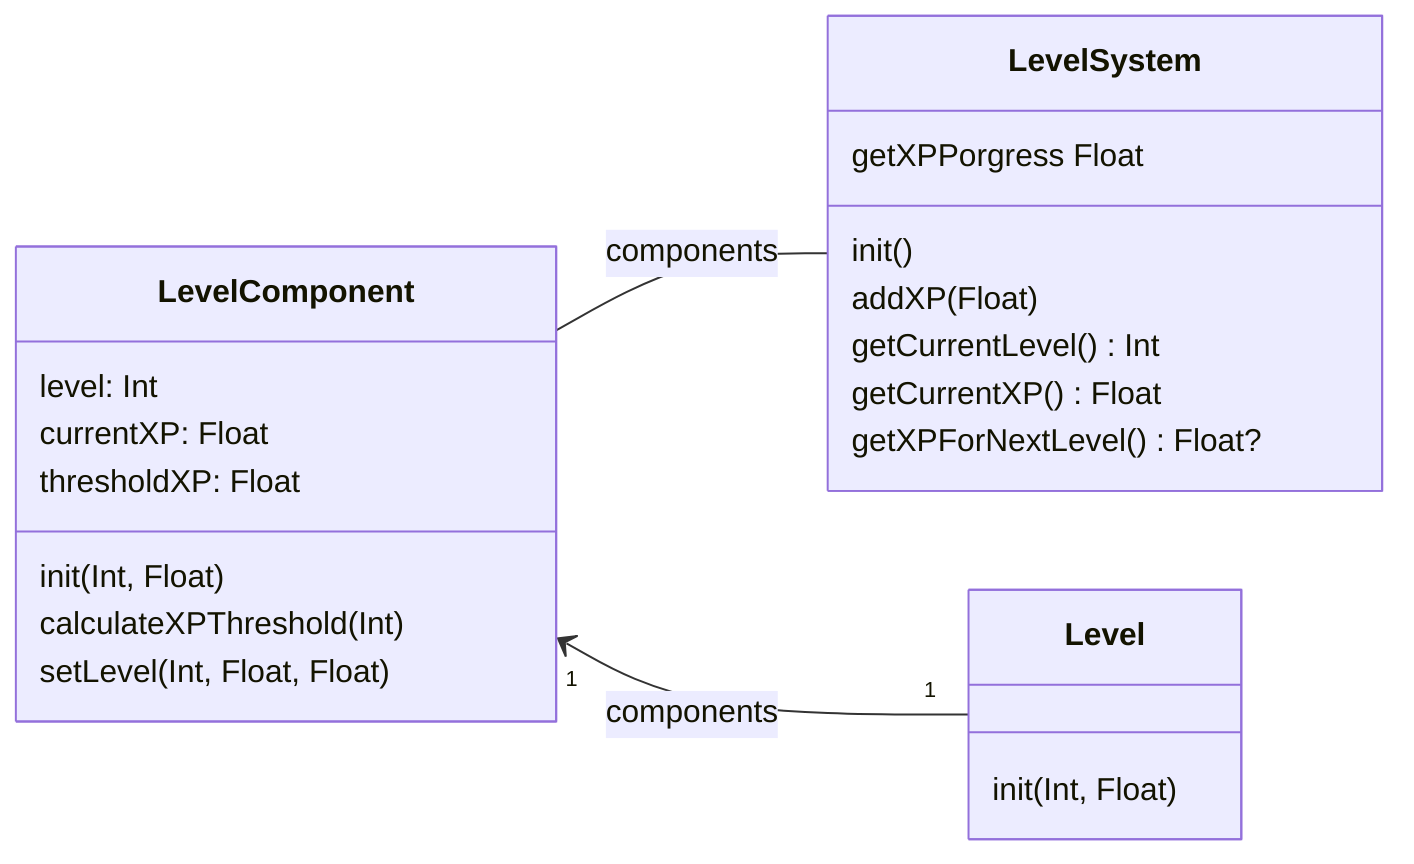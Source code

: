 classDiagram
    direction LR
    class LevelComponent {
        level: Int
        currentXP: Float
        thresholdXP: Float

        init(Int, Float)
        calculateXPThreshold(Int)
        setLevel(Int, Float, Float)
    }

    class LevelSystem {
        init()
        addXP(Float)
        getCurrentLevel() Int
        getCurrentXP() Float
        getXPForNextLevel() Float?
        getXPPorgress Float
    }

    class Level {
        init(Int, Float)
    }

    LevelComponent -- LevelSystem : components
    LevelComponent "1" <-- "1" Level : components